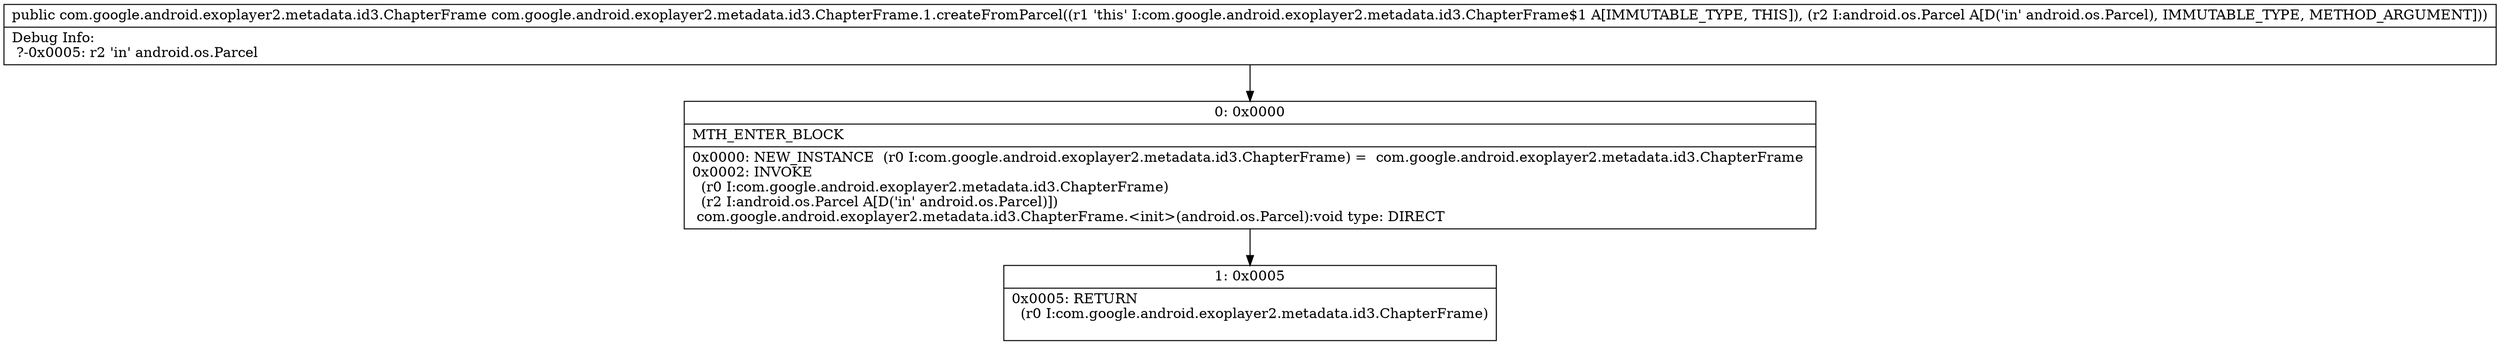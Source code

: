 digraph "CFG forcom.google.android.exoplayer2.metadata.id3.ChapterFrame.1.createFromParcel(Landroid\/os\/Parcel;)Lcom\/google\/android\/exoplayer2\/metadata\/id3\/ChapterFrame;" {
Node_0 [shape=record,label="{0\:\ 0x0000|MTH_ENTER_BLOCK\l|0x0000: NEW_INSTANCE  (r0 I:com.google.android.exoplayer2.metadata.id3.ChapterFrame) =  com.google.android.exoplayer2.metadata.id3.ChapterFrame \l0x0002: INVOKE  \l  (r0 I:com.google.android.exoplayer2.metadata.id3.ChapterFrame)\l  (r2 I:android.os.Parcel A[D('in' android.os.Parcel)])\l com.google.android.exoplayer2.metadata.id3.ChapterFrame.\<init\>(android.os.Parcel):void type: DIRECT \l}"];
Node_1 [shape=record,label="{1\:\ 0x0005|0x0005: RETURN  \l  (r0 I:com.google.android.exoplayer2.metadata.id3.ChapterFrame)\l \l}"];
MethodNode[shape=record,label="{public com.google.android.exoplayer2.metadata.id3.ChapterFrame com.google.android.exoplayer2.metadata.id3.ChapterFrame.1.createFromParcel((r1 'this' I:com.google.android.exoplayer2.metadata.id3.ChapterFrame$1 A[IMMUTABLE_TYPE, THIS]), (r2 I:android.os.Parcel A[D('in' android.os.Parcel), IMMUTABLE_TYPE, METHOD_ARGUMENT]))  | Debug Info:\l  ?\-0x0005: r2 'in' android.os.Parcel\l}"];
MethodNode -> Node_0;
Node_0 -> Node_1;
}

